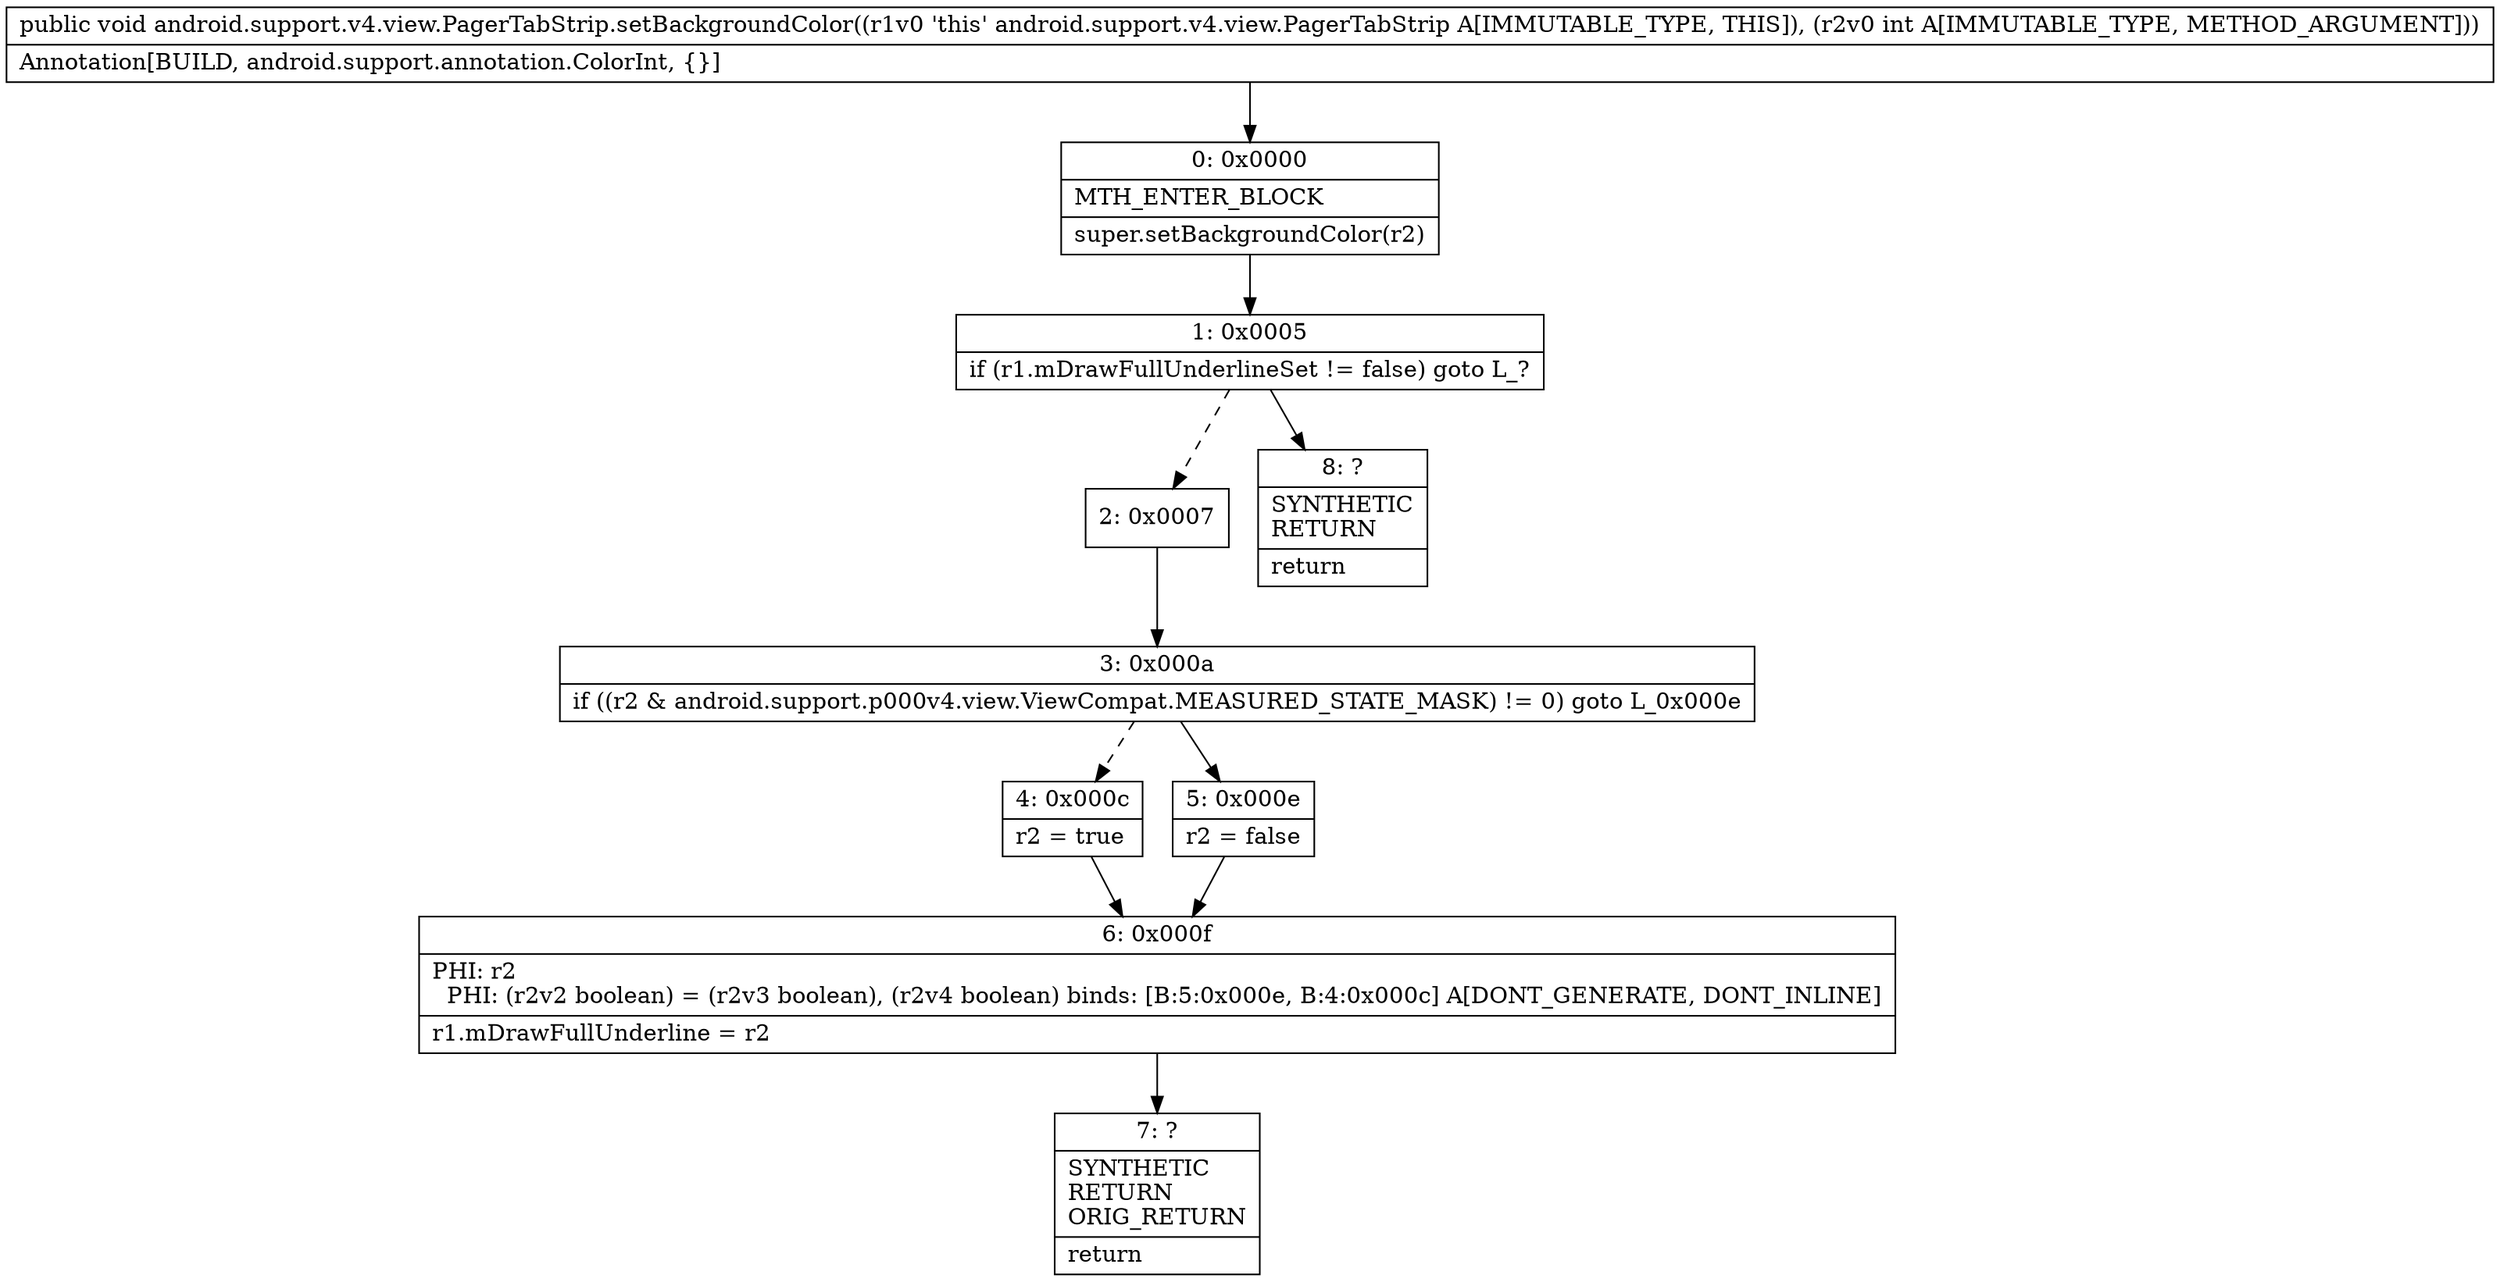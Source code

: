 digraph "CFG forandroid.support.v4.view.PagerTabStrip.setBackgroundColor(I)V" {
Node_0 [shape=record,label="{0\:\ 0x0000|MTH_ENTER_BLOCK\l|super.setBackgroundColor(r2)\l}"];
Node_1 [shape=record,label="{1\:\ 0x0005|if (r1.mDrawFullUnderlineSet != false) goto L_?\l}"];
Node_2 [shape=record,label="{2\:\ 0x0007}"];
Node_3 [shape=record,label="{3\:\ 0x000a|if ((r2 & android.support.p000v4.view.ViewCompat.MEASURED_STATE_MASK) != 0) goto L_0x000e\l}"];
Node_4 [shape=record,label="{4\:\ 0x000c|r2 = true\l}"];
Node_5 [shape=record,label="{5\:\ 0x000e|r2 = false\l}"];
Node_6 [shape=record,label="{6\:\ 0x000f|PHI: r2 \l  PHI: (r2v2 boolean) = (r2v3 boolean), (r2v4 boolean) binds: [B:5:0x000e, B:4:0x000c] A[DONT_GENERATE, DONT_INLINE]\l|r1.mDrawFullUnderline = r2\l}"];
Node_7 [shape=record,label="{7\:\ ?|SYNTHETIC\lRETURN\lORIG_RETURN\l|return\l}"];
Node_8 [shape=record,label="{8\:\ ?|SYNTHETIC\lRETURN\l|return\l}"];
MethodNode[shape=record,label="{public void android.support.v4.view.PagerTabStrip.setBackgroundColor((r1v0 'this' android.support.v4.view.PagerTabStrip A[IMMUTABLE_TYPE, THIS]), (r2v0 int A[IMMUTABLE_TYPE, METHOD_ARGUMENT]))  | Annotation[BUILD, android.support.annotation.ColorInt, \{\}]\l}"];
MethodNode -> Node_0;
Node_0 -> Node_1;
Node_1 -> Node_2[style=dashed];
Node_1 -> Node_8;
Node_2 -> Node_3;
Node_3 -> Node_4[style=dashed];
Node_3 -> Node_5;
Node_4 -> Node_6;
Node_5 -> Node_6;
Node_6 -> Node_7;
}

